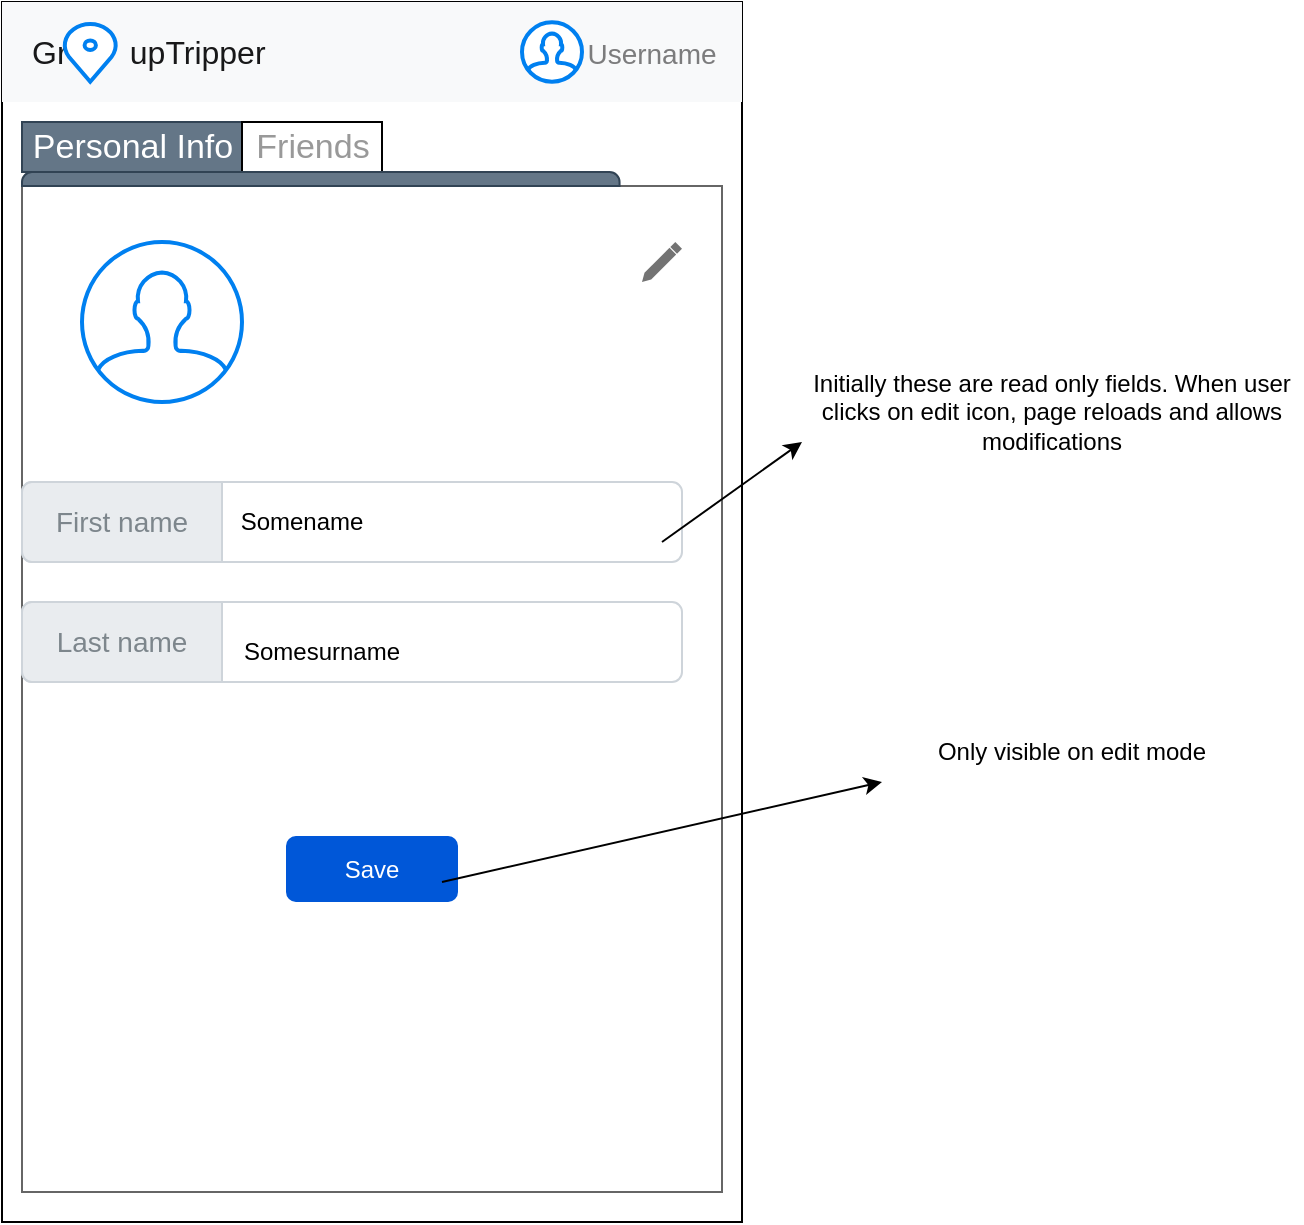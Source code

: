 <mxfile version="21.4.0" type="device">
  <diagram name="Page-1" id="GP6qwp7ApCpyK-i6ryjM">
    <mxGraphModel dx="2074" dy="1124" grid="1" gridSize="10" guides="1" tooltips="1" connect="1" arrows="1" fold="1" page="1" pageScale="1" pageWidth="850" pageHeight="1100" math="0" shadow="0">
      <root>
        <mxCell id="0" />
        <mxCell id="1" parent="0" />
        <mxCell id="73GZ3ZYPHvLhtCgpesZh-1" value="" style="rounded=0;whiteSpace=wrap;html=1;" parent="1" vertex="1">
          <mxGeometry x="20" y="100" width="370" height="610" as="geometry" />
        </mxCell>
        <mxCell id="73GZ3ZYPHvLhtCgpesZh-2" value="Gr&amp;nbsp; &amp;nbsp;o&amp;nbsp; upTripper" style="html=1;shadow=0;dashed=0;fillColor=#F8F9FA;strokeColor=none;fontSize=16;fontColor=#181819;align=left;spacing=15;" parent="1" vertex="1">
          <mxGeometry x="20" y="100" width="370" height="50" as="geometry" />
        </mxCell>
        <mxCell id="73GZ3ZYPHvLhtCgpesZh-3" value="Username" style="fillColor=none;strokeColor=none;fontSize=14;fontColor=#7C7C7D;align=center;" parent="73GZ3ZYPHvLhtCgpesZh-2" vertex="1">
          <mxGeometry width="50" height="40" relative="1" as="geometry">
            <mxPoint x="300" y="5" as="offset" />
          </mxGeometry>
        </mxCell>
        <mxCell id="73GZ3ZYPHvLhtCgpesZh-4" value="" style="html=1;verticalLabelPosition=bottom;align=center;labelBackgroundColor=#ffffff;verticalAlign=top;strokeWidth=2;strokeColor=#0080F0;shadow=0;dashed=0;shape=mxgraph.ios7.icons.location;" parent="73GZ3ZYPHvLhtCgpesZh-2" vertex="1">
          <mxGeometry x="30" y="10.158" width="28.24" height="29.683" as="geometry" />
        </mxCell>
        <mxCell id="73GZ3ZYPHvLhtCgpesZh-5" value="" style="html=1;verticalLabelPosition=bottom;align=center;labelBackgroundColor=#ffffff;verticalAlign=top;strokeWidth=2;strokeColor=#0080F0;shadow=0;dashed=0;shape=mxgraph.ios7.icons.user;" parent="73GZ3ZYPHvLhtCgpesZh-2" vertex="1">
          <mxGeometry x="260" y="10.153" width="30" height="29.683" as="geometry" />
        </mxCell>
        <mxCell id="73GZ3ZYPHvLhtCgpesZh-120" value="" style="strokeWidth=1;shadow=0;dashed=0;align=center;html=1;shape=mxgraph.mockup.containers.marginRect2;rectMarginTop=32;strokeColor=#666666;gradientColor=none;whiteSpace=wrap;" parent="1" vertex="1">
          <mxGeometry x="30" y="160" width="350" height="535" as="geometry" />
        </mxCell>
        <mxCell id="73GZ3ZYPHvLhtCgpesZh-121" value="Personal Info" style="strokeColor=#314354;fillColor=#647687;strokeWidth=1;shadow=0;dashed=0;align=center;html=1;shape=mxgraph.mockup.containers.rrect;rSize=0;fontSize=17;fontColor=#ffffff;" parent="73GZ3ZYPHvLhtCgpesZh-120" vertex="1">
          <mxGeometry width="110" height="25" relative="1" as="geometry">
            <mxPoint as="offset" />
          </mxGeometry>
        </mxCell>
        <mxCell id="73GZ3ZYPHvLhtCgpesZh-122" value="Friends" style="strokeWidth=1;shadow=0;dashed=0;align=center;html=1;shape=mxgraph.mockup.containers.rrect;rSize=0;fontSize=17;fontStyle=0;fontColor=#999999;" parent="73GZ3ZYPHvLhtCgpesZh-120" vertex="1">
          <mxGeometry width="70" height="25" relative="1" as="geometry">
            <mxPoint x="110" as="offset" />
          </mxGeometry>
        </mxCell>
        <mxCell id="73GZ3ZYPHvLhtCgpesZh-124" value="" style="strokeWidth=1;shadow=0;dashed=0;align=center;html=1;shape=mxgraph.mockup.containers.topButton;rSize=5;strokeColor=#314354;fillColor=#647687;resizeWidth=1;movable=0;deletable=1;fontColor=#ffffff;" parent="73GZ3ZYPHvLhtCgpesZh-120" vertex="1">
          <mxGeometry width="298.78" height="7" relative="1" as="geometry">
            <mxPoint y="25" as="offset" />
          </mxGeometry>
        </mxCell>
        <mxCell id="8HNaWDP97fUZYlnwYIvQ-1" value="" style="html=1;verticalLabelPosition=bottom;align=center;labelBackgroundColor=#ffffff;verticalAlign=top;strokeWidth=2;strokeColor=#0080F0;shadow=0;dashed=0;shape=mxgraph.ios7.icons.user;" vertex="1" parent="73GZ3ZYPHvLhtCgpesZh-120">
          <mxGeometry x="30" y="60" width="80" height="80" as="geometry" />
        </mxCell>
        <mxCell id="8HNaWDP97fUZYlnwYIvQ-3" value="" style="html=1;shadow=0;dashed=0;shape=mxgraph.bootstrap.rrect;rSize=5;strokeColor=#CED4DA;html=1;whiteSpace=wrap;fillColor=#FFFFFF;fontColor=#7D868C;align=left;spacing=15;spacingLeft=40;fontSize=14;" vertex="1" parent="73GZ3ZYPHvLhtCgpesZh-120">
          <mxGeometry y="180" width="330" height="40" as="geometry" />
        </mxCell>
        <mxCell id="8HNaWDP97fUZYlnwYIvQ-4" value="First name" style="html=1;shadow=0;dashed=0;shape=mxgraph.bootstrap.leftButton;strokeColor=inherit;gradientColor=inherit;fontColor=inherit;fillColor=#E9ECEF;rSize=5;perimeter=none;whiteSpace=wrap;resizeHeight=1;fontSize=14;" vertex="1" parent="8HNaWDP97fUZYlnwYIvQ-3">
          <mxGeometry width="100" height="40" as="geometry" />
        </mxCell>
        <mxCell id="8HNaWDP97fUZYlnwYIvQ-10" value="Somename" style="text;html=1;strokeColor=none;fillColor=none;align=center;verticalAlign=middle;whiteSpace=wrap;rounded=0;" vertex="1" parent="8HNaWDP97fUZYlnwYIvQ-3">
          <mxGeometry x="110" y="5" width="60" height="30" as="geometry" />
        </mxCell>
        <mxCell id="8HNaWDP97fUZYlnwYIvQ-6" value="" style="html=1;shadow=0;dashed=0;shape=mxgraph.bootstrap.rrect;rSize=5;strokeColor=#CED4DA;html=1;whiteSpace=wrap;fillColor=#FFFFFF;fontColor=#7D868C;align=left;spacing=15;spacingLeft=40;fontSize=14;" vertex="1" parent="73GZ3ZYPHvLhtCgpesZh-120">
          <mxGeometry y="240" width="330" height="40" as="geometry" />
        </mxCell>
        <mxCell id="8HNaWDP97fUZYlnwYIvQ-7" value="Last name" style="html=1;shadow=0;dashed=0;shape=mxgraph.bootstrap.leftButton;strokeColor=inherit;gradientColor=inherit;fontColor=inherit;fillColor=#E9ECEF;rSize=5;perimeter=none;whiteSpace=wrap;resizeHeight=1;fontSize=14;" vertex="1" parent="8HNaWDP97fUZYlnwYIvQ-6">
          <mxGeometry width="100" height="40" as="geometry" />
        </mxCell>
        <mxCell id="8HNaWDP97fUZYlnwYIvQ-11" value="Somesurname" style="text;html=1;strokeColor=none;fillColor=none;align=center;verticalAlign=middle;whiteSpace=wrap;rounded=0;" vertex="1" parent="8HNaWDP97fUZYlnwYIvQ-6">
          <mxGeometry x="120" y="10" width="60" height="30" as="geometry" />
        </mxCell>
        <mxCell id="8HNaWDP97fUZYlnwYIvQ-8" value="" style="html=1;dashed=0;aspect=fixed;verticalLabelPosition=bottom;verticalAlign=top;align=center;shape=mxgraph.gmdl.edit;strokeColor=none;fillColor=#737373;shadow=0;sketch=0;" vertex="1" parent="73GZ3ZYPHvLhtCgpesZh-120">
          <mxGeometry x="310" y="60" width="20" height="20" as="geometry" />
        </mxCell>
        <mxCell id="8HNaWDP97fUZYlnwYIvQ-12" value="" style="endArrow=classic;html=1;rounded=0;" edge="1" parent="73GZ3ZYPHvLhtCgpesZh-120">
          <mxGeometry width="50" height="50" relative="1" as="geometry">
            <mxPoint x="320" y="210" as="sourcePoint" />
            <mxPoint x="390" y="160" as="targetPoint" />
          </mxGeometry>
        </mxCell>
        <mxCell id="8HNaWDP97fUZYlnwYIvQ-14" value="Save" style="rounded=1;fillColor=#0057D8;strokeColor=none;html=1;whiteSpace=wrap;fontColor=#ffffff;align=center;verticalAlign=middle;fontStyle=0;fontSize=12;sketch=0;" vertex="1" parent="73GZ3ZYPHvLhtCgpesZh-120">
          <mxGeometry x="132" y="357" width="86" height="33" as="geometry" />
        </mxCell>
        <mxCell id="8HNaWDP97fUZYlnwYIvQ-15" value="" style="endArrow=classic;html=1;rounded=0;" edge="1" parent="73GZ3ZYPHvLhtCgpesZh-120">
          <mxGeometry width="50" height="50" relative="1" as="geometry">
            <mxPoint x="210" y="380" as="sourcePoint" />
            <mxPoint x="430" y="330" as="targetPoint" />
          </mxGeometry>
        </mxCell>
        <mxCell id="8HNaWDP97fUZYlnwYIvQ-13" value="Initially these are read only fields. When user clicks on edit icon, page reloads and allows modifications" style="text;html=1;strokeColor=none;fillColor=none;align=center;verticalAlign=middle;whiteSpace=wrap;rounded=0;" vertex="1" parent="1">
          <mxGeometry x="420" y="290" width="250" height="30" as="geometry" />
        </mxCell>
        <mxCell id="8HNaWDP97fUZYlnwYIvQ-16" value="Only visible on edit mode&lt;br&gt;" style="text;html=1;strokeColor=none;fillColor=none;align=center;verticalAlign=middle;whiteSpace=wrap;rounded=0;" vertex="1" parent="1">
          <mxGeometry x="470" y="460" width="170" height="30" as="geometry" />
        </mxCell>
      </root>
    </mxGraphModel>
  </diagram>
</mxfile>
